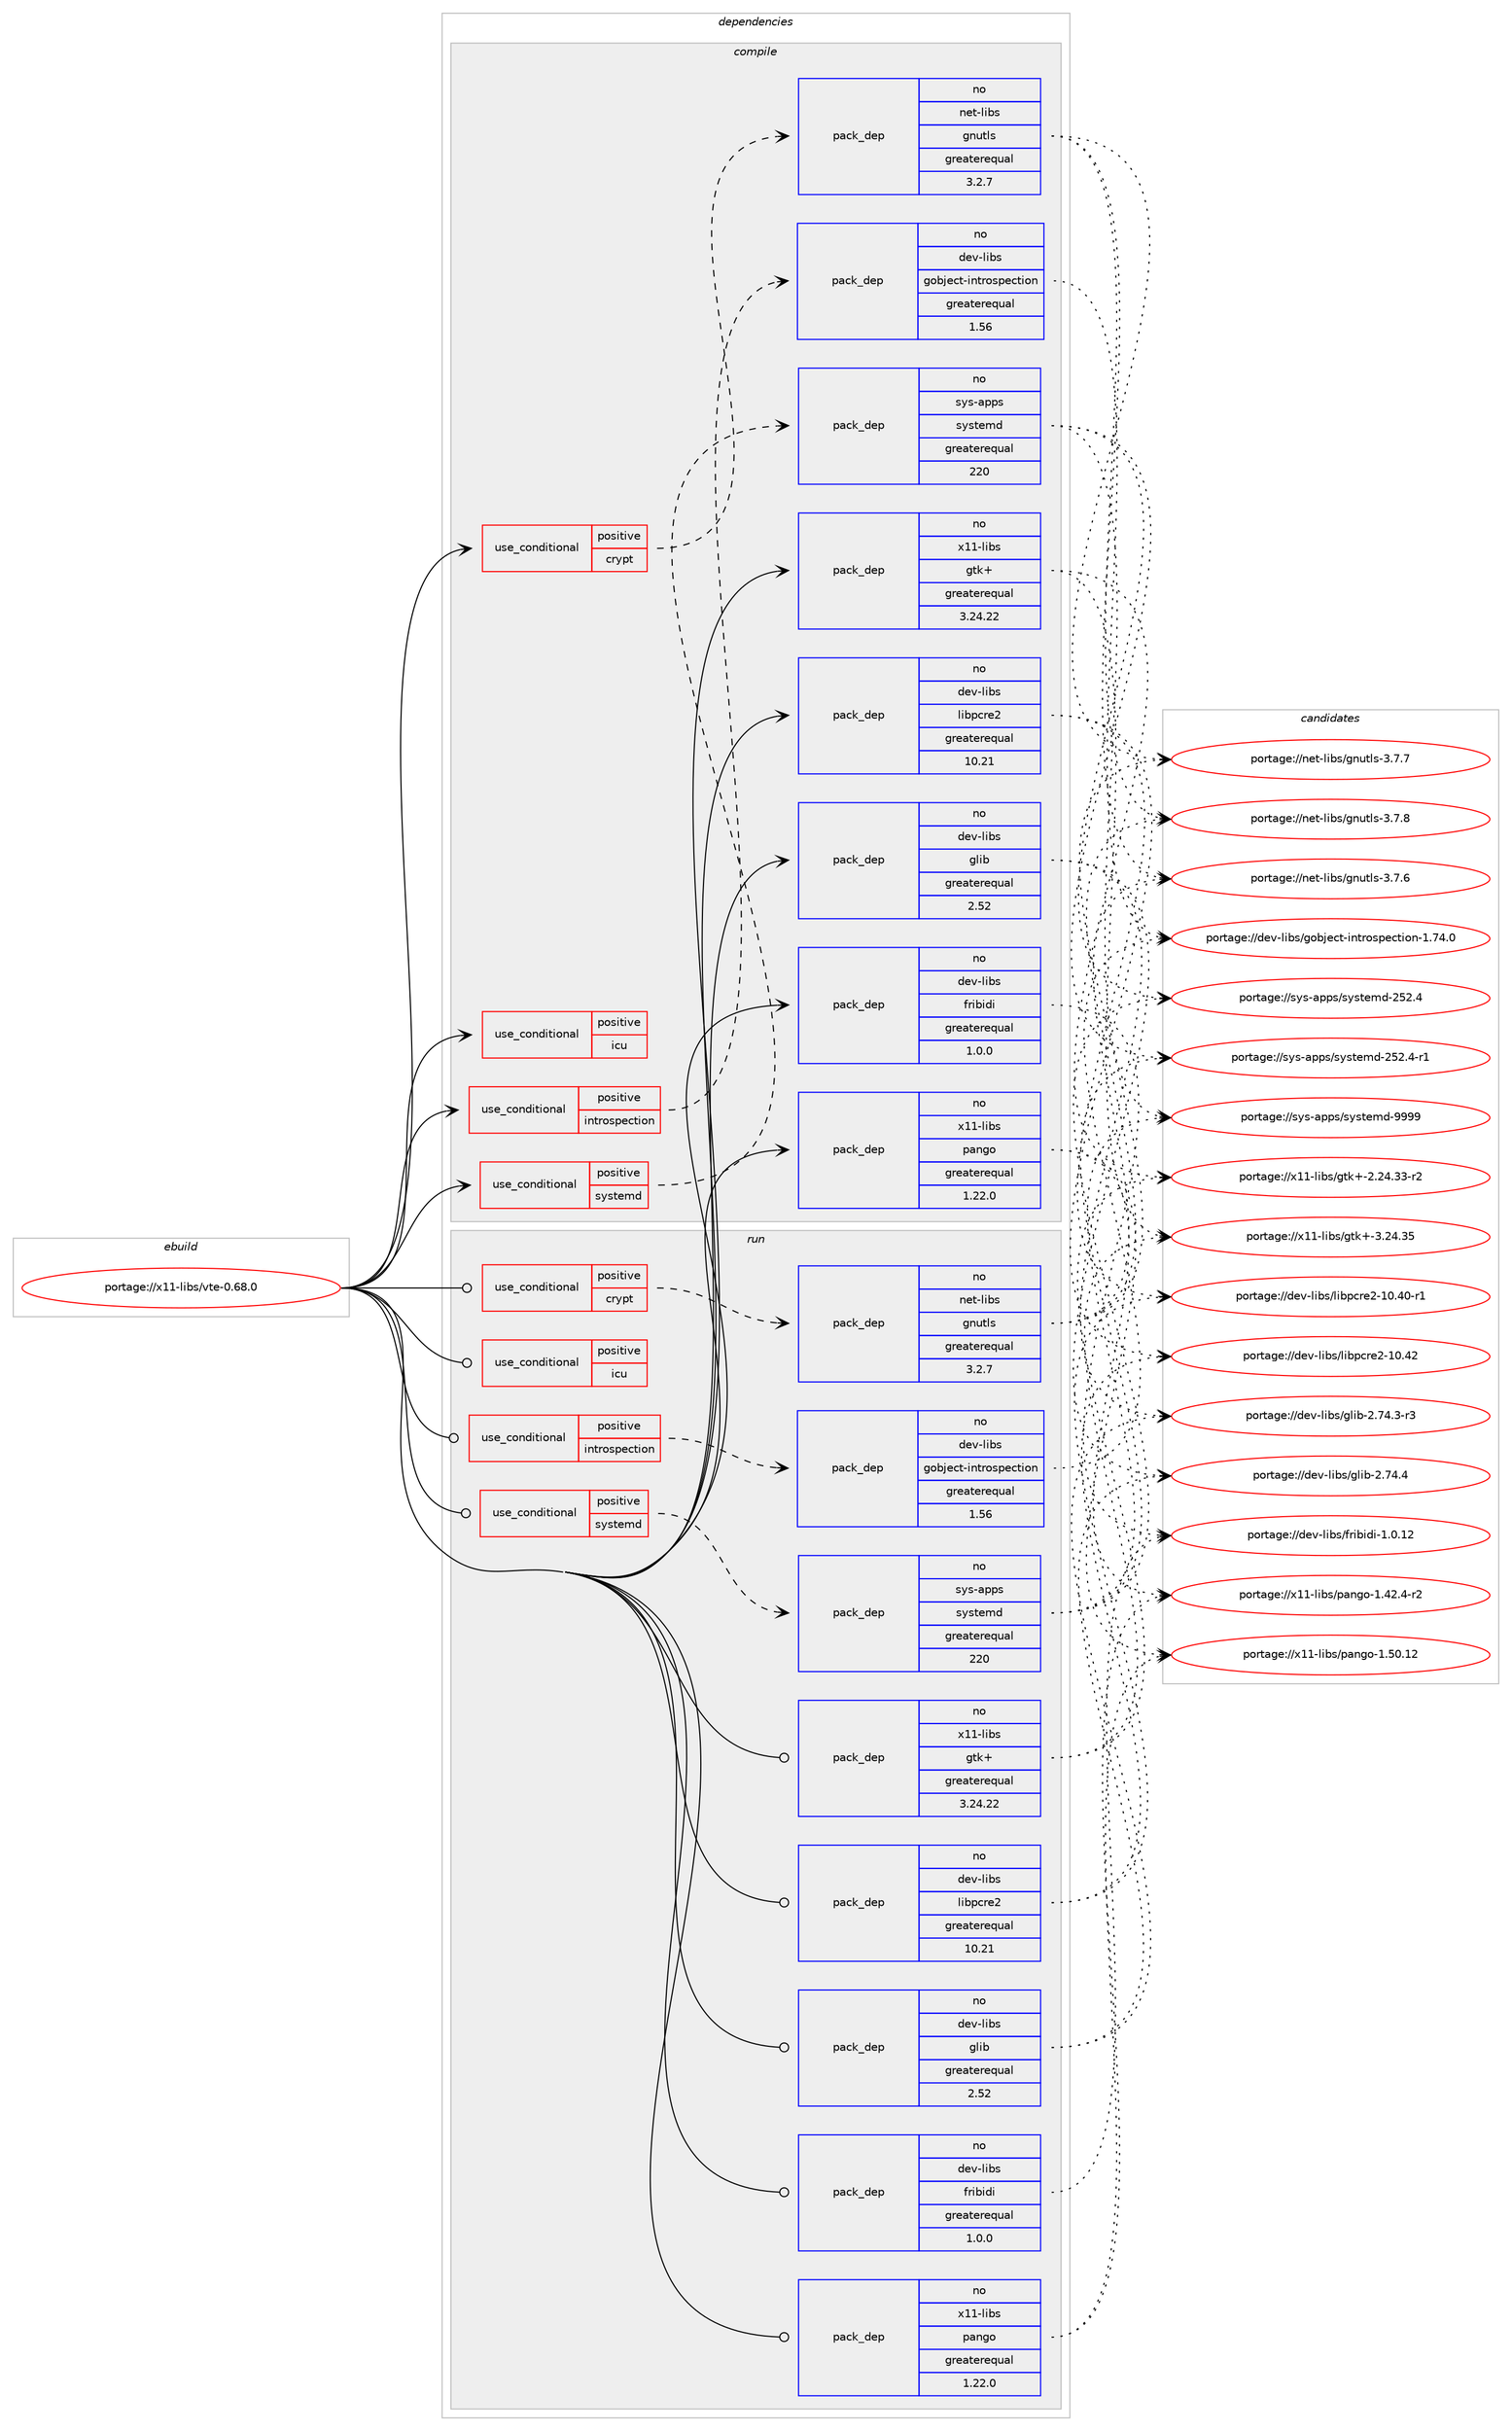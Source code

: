digraph prolog {

# *************
# Graph options
# *************

newrank=true;
concentrate=true;
compound=true;
graph [rankdir=LR,fontname=Helvetica,fontsize=10,ranksep=1.5];#, ranksep=2.5, nodesep=0.2];
edge  [arrowhead=vee];
node  [fontname=Helvetica,fontsize=10];

# **********
# The ebuild
# **********

subgraph cluster_leftcol {
color=gray;
rank=same;
label=<<i>ebuild</i>>;
id [label="portage://x11-libs/vte-0.68.0", color=red, width=4, href="../x11-libs/vte-0.68.0.svg"];
}

# ****************
# The dependencies
# ****************

subgraph cluster_midcol {
color=gray;
label=<<i>dependencies</i>>;
subgraph cluster_compile {
fillcolor="#eeeeee";
style=filled;
label=<<i>compile</i>>;
subgraph cond6693 {
dependency10693 [label=<<TABLE BORDER="0" CELLBORDER="1" CELLSPACING="0" CELLPADDING="4"><TR><TD ROWSPAN="3" CELLPADDING="10">use_conditional</TD></TR><TR><TD>positive</TD></TR><TR><TD>crypt</TD></TR></TABLE>>, shape=none, color=red];
subgraph pack3879 {
dependency10694 [label=<<TABLE BORDER="0" CELLBORDER="1" CELLSPACING="0" CELLPADDING="4" WIDTH="220"><TR><TD ROWSPAN="6" CELLPADDING="30">pack_dep</TD></TR><TR><TD WIDTH="110">no</TD></TR><TR><TD>net-libs</TD></TR><TR><TD>gnutls</TD></TR><TR><TD>greaterequal</TD></TR><TR><TD>3.2.7</TD></TR></TABLE>>, shape=none, color=blue];
}
dependency10693:e -> dependency10694:w [weight=20,style="dashed",arrowhead="vee"];
}
id:e -> dependency10693:w [weight=20,style="solid",arrowhead="vee"];
subgraph cond6694 {
dependency10695 [label=<<TABLE BORDER="0" CELLBORDER="1" CELLSPACING="0" CELLPADDING="4"><TR><TD ROWSPAN="3" CELLPADDING="10">use_conditional</TD></TR><TR><TD>positive</TD></TR><TR><TD>icu</TD></TR></TABLE>>, shape=none, color=red];
# *** BEGIN UNKNOWN DEPENDENCY TYPE (TODO) ***
# dependency10695 -> package_dependency(portage://x11-libs/vte-0.68.0,install,no,dev-libs,icu,none,[,,],any_same_slot,[])
# *** END UNKNOWN DEPENDENCY TYPE (TODO) ***

}
id:e -> dependency10695:w [weight=20,style="solid",arrowhead="vee"];
subgraph cond6695 {
dependency10696 [label=<<TABLE BORDER="0" CELLBORDER="1" CELLSPACING="0" CELLPADDING="4"><TR><TD ROWSPAN="3" CELLPADDING="10">use_conditional</TD></TR><TR><TD>positive</TD></TR><TR><TD>introspection</TD></TR></TABLE>>, shape=none, color=red];
subgraph pack3880 {
dependency10697 [label=<<TABLE BORDER="0" CELLBORDER="1" CELLSPACING="0" CELLPADDING="4" WIDTH="220"><TR><TD ROWSPAN="6" CELLPADDING="30">pack_dep</TD></TR><TR><TD WIDTH="110">no</TD></TR><TR><TD>dev-libs</TD></TR><TR><TD>gobject-introspection</TD></TR><TR><TD>greaterequal</TD></TR><TR><TD>1.56</TD></TR></TABLE>>, shape=none, color=blue];
}
dependency10696:e -> dependency10697:w [weight=20,style="dashed",arrowhead="vee"];
}
id:e -> dependency10696:w [weight=20,style="solid",arrowhead="vee"];
subgraph cond6696 {
dependency10698 [label=<<TABLE BORDER="0" CELLBORDER="1" CELLSPACING="0" CELLPADDING="4"><TR><TD ROWSPAN="3" CELLPADDING="10">use_conditional</TD></TR><TR><TD>positive</TD></TR><TR><TD>systemd</TD></TR></TABLE>>, shape=none, color=red];
subgraph pack3881 {
dependency10699 [label=<<TABLE BORDER="0" CELLBORDER="1" CELLSPACING="0" CELLPADDING="4" WIDTH="220"><TR><TD ROWSPAN="6" CELLPADDING="30">pack_dep</TD></TR><TR><TD WIDTH="110">no</TD></TR><TR><TD>sys-apps</TD></TR><TR><TD>systemd</TD></TR><TR><TD>greaterequal</TD></TR><TR><TD>220</TD></TR></TABLE>>, shape=none, color=blue];
}
dependency10698:e -> dependency10699:w [weight=20,style="dashed",arrowhead="vee"];
}
id:e -> dependency10698:w [weight=20,style="solid",arrowhead="vee"];
subgraph pack3882 {
dependency10700 [label=<<TABLE BORDER="0" CELLBORDER="1" CELLSPACING="0" CELLPADDING="4" WIDTH="220"><TR><TD ROWSPAN="6" CELLPADDING="30">pack_dep</TD></TR><TR><TD WIDTH="110">no</TD></TR><TR><TD>dev-libs</TD></TR><TR><TD>fribidi</TD></TR><TR><TD>greaterequal</TD></TR><TR><TD>1.0.0</TD></TR></TABLE>>, shape=none, color=blue];
}
id:e -> dependency10700:w [weight=20,style="solid",arrowhead="vee"];
subgraph pack3883 {
dependency10701 [label=<<TABLE BORDER="0" CELLBORDER="1" CELLSPACING="0" CELLPADDING="4" WIDTH="220"><TR><TD ROWSPAN="6" CELLPADDING="30">pack_dep</TD></TR><TR><TD WIDTH="110">no</TD></TR><TR><TD>dev-libs</TD></TR><TR><TD>glib</TD></TR><TR><TD>greaterequal</TD></TR><TR><TD>2.52</TD></TR></TABLE>>, shape=none, color=blue];
}
id:e -> dependency10701:w [weight=20,style="solid",arrowhead="vee"];
subgraph pack3884 {
dependency10702 [label=<<TABLE BORDER="0" CELLBORDER="1" CELLSPACING="0" CELLPADDING="4" WIDTH="220"><TR><TD ROWSPAN="6" CELLPADDING="30">pack_dep</TD></TR><TR><TD WIDTH="110">no</TD></TR><TR><TD>dev-libs</TD></TR><TR><TD>libpcre2</TD></TR><TR><TD>greaterequal</TD></TR><TR><TD>10.21</TD></TR></TABLE>>, shape=none, color=blue];
}
id:e -> dependency10702:w [weight=20,style="solid",arrowhead="vee"];
# *** BEGIN UNKNOWN DEPENDENCY TYPE (TODO) ***
# id -> package_dependency(portage://x11-libs/vte-0.68.0,install,no,sys-libs,zlib,none,[,,],[],[])
# *** END UNKNOWN DEPENDENCY TYPE (TODO) ***

subgraph pack3885 {
dependency10703 [label=<<TABLE BORDER="0" CELLBORDER="1" CELLSPACING="0" CELLPADDING="4" WIDTH="220"><TR><TD ROWSPAN="6" CELLPADDING="30">pack_dep</TD></TR><TR><TD WIDTH="110">no</TD></TR><TR><TD>x11-libs</TD></TR><TR><TD>gtk+</TD></TR><TR><TD>greaterequal</TD></TR><TR><TD>3.24.22</TD></TR></TABLE>>, shape=none, color=blue];
}
id:e -> dependency10703:w [weight=20,style="solid",arrowhead="vee"];
subgraph pack3886 {
dependency10704 [label=<<TABLE BORDER="0" CELLBORDER="1" CELLSPACING="0" CELLPADDING="4" WIDTH="220"><TR><TD ROWSPAN="6" CELLPADDING="30">pack_dep</TD></TR><TR><TD WIDTH="110">no</TD></TR><TR><TD>x11-libs</TD></TR><TR><TD>pango</TD></TR><TR><TD>greaterequal</TD></TR><TR><TD>1.22.0</TD></TR></TABLE>>, shape=none, color=blue];
}
id:e -> dependency10704:w [weight=20,style="solid",arrowhead="vee"];
# *** BEGIN UNKNOWN DEPENDENCY TYPE (TODO) ***
# id -> package_dependency(portage://x11-libs/vte-0.68.0,install,no,x11-libs,pango,none,[,,],[],[use(optenable(introspection),none)])
# *** END UNKNOWN DEPENDENCY TYPE (TODO) ***

}
subgraph cluster_compileandrun {
fillcolor="#eeeeee";
style=filled;
label=<<i>compile and run</i>>;
}
subgraph cluster_run {
fillcolor="#eeeeee";
style=filled;
label=<<i>run</i>>;
subgraph cond6697 {
dependency10705 [label=<<TABLE BORDER="0" CELLBORDER="1" CELLSPACING="0" CELLPADDING="4"><TR><TD ROWSPAN="3" CELLPADDING="10">use_conditional</TD></TR><TR><TD>positive</TD></TR><TR><TD>crypt</TD></TR></TABLE>>, shape=none, color=red];
subgraph pack3887 {
dependency10706 [label=<<TABLE BORDER="0" CELLBORDER="1" CELLSPACING="0" CELLPADDING="4" WIDTH="220"><TR><TD ROWSPAN="6" CELLPADDING="30">pack_dep</TD></TR><TR><TD WIDTH="110">no</TD></TR><TR><TD>net-libs</TD></TR><TR><TD>gnutls</TD></TR><TR><TD>greaterequal</TD></TR><TR><TD>3.2.7</TD></TR></TABLE>>, shape=none, color=blue];
}
dependency10705:e -> dependency10706:w [weight=20,style="dashed",arrowhead="vee"];
}
id:e -> dependency10705:w [weight=20,style="solid",arrowhead="odot"];
subgraph cond6698 {
dependency10707 [label=<<TABLE BORDER="0" CELLBORDER="1" CELLSPACING="0" CELLPADDING="4"><TR><TD ROWSPAN="3" CELLPADDING="10">use_conditional</TD></TR><TR><TD>positive</TD></TR><TR><TD>icu</TD></TR></TABLE>>, shape=none, color=red];
# *** BEGIN UNKNOWN DEPENDENCY TYPE (TODO) ***
# dependency10707 -> package_dependency(portage://x11-libs/vte-0.68.0,run,no,dev-libs,icu,none,[,,],any_same_slot,[])
# *** END UNKNOWN DEPENDENCY TYPE (TODO) ***

}
id:e -> dependency10707:w [weight=20,style="solid",arrowhead="odot"];
subgraph cond6699 {
dependency10708 [label=<<TABLE BORDER="0" CELLBORDER="1" CELLSPACING="0" CELLPADDING="4"><TR><TD ROWSPAN="3" CELLPADDING="10">use_conditional</TD></TR><TR><TD>positive</TD></TR><TR><TD>introspection</TD></TR></TABLE>>, shape=none, color=red];
subgraph pack3888 {
dependency10709 [label=<<TABLE BORDER="0" CELLBORDER="1" CELLSPACING="0" CELLPADDING="4" WIDTH="220"><TR><TD ROWSPAN="6" CELLPADDING="30">pack_dep</TD></TR><TR><TD WIDTH="110">no</TD></TR><TR><TD>dev-libs</TD></TR><TR><TD>gobject-introspection</TD></TR><TR><TD>greaterequal</TD></TR><TR><TD>1.56</TD></TR></TABLE>>, shape=none, color=blue];
}
dependency10708:e -> dependency10709:w [weight=20,style="dashed",arrowhead="vee"];
}
id:e -> dependency10708:w [weight=20,style="solid",arrowhead="odot"];
subgraph cond6700 {
dependency10710 [label=<<TABLE BORDER="0" CELLBORDER="1" CELLSPACING="0" CELLPADDING="4"><TR><TD ROWSPAN="3" CELLPADDING="10">use_conditional</TD></TR><TR><TD>positive</TD></TR><TR><TD>systemd</TD></TR></TABLE>>, shape=none, color=red];
subgraph pack3889 {
dependency10711 [label=<<TABLE BORDER="0" CELLBORDER="1" CELLSPACING="0" CELLPADDING="4" WIDTH="220"><TR><TD ROWSPAN="6" CELLPADDING="30">pack_dep</TD></TR><TR><TD WIDTH="110">no</TD></TR><TR><TD>sys-apps</TD></TR><TR><TD>systemd</TD></TR><TR><TD>greaterequal</TD></TR><TR><TD>220</TD></TR></TABLE>>, shape=none, color=blue];
}
dependency10710:e -> dependency10711:w [weight=20,style="dashed",arrowhead="vee"];
}
id:e -> dependency10710:w [weight=20,style="solid",arrowhead="odot"];
subgraph pack3890 {
dependency10712 [label=<<TABLE BORDER="0" CELLBORDER="1" CELLSPACING="0" CELLPADDING="4" WIDTH="220"><TR><TD ROWSPAN="6" CELLPADDING="30">pack_dep</TD></TR><TR><TD WIDTH="110">no</TD></TR><TR><TD>dev-libs</TD></TR><TR><TD>fribidi</TD></TR><TR><TD>greaterequal</TD></TR><TR><TD>1.0.0</TD></TR></TABLE>>, shape=none, color=blue];
}
id:e -> dependency10712:w [weight=20,style="solid",arrowhead="odot"];
subgraph pack3891 {
dependency10713 [label=<<TABLE BORDER="0" CELLBORDER="1" CELLSPACING="0" CELLPADDING="4" WIDTH="220"><TR><TD ROWSPAN="6" CELLPADDING="30">pack_dep</TD></TR><TR><TD WIDTH="110">no</TD></TR><TR><TD>dev-libs</TD></TR><TR><TD>glib</TD></TR><TR><TD>greaterequal</TD></TR><TR><TD>2.52</TD></TR></TABLE>>, shape=none, color=blue];
}
id:e -> dependency10713:w [weight=20,style="solid",arrowhead="odot"];
subgraph pack3892 {
dependency10714 [label=<<TABLE BORDER="0" CELLBORDER="1" CELLSPACING="0" CELLPADDING="4" WIDTH="220"><TR><TD ROWSPAN="6" CELLPADDING="30">pack_dep</TD></TR><TR><TD WIDTH="110">no</TD></TR><TR><TD>dev-libs</TD></TR><TR><TD>libpcre2</TD></TR><TR><TD>greaterequal</TD></TR><TR><TD>10.21</TD></TR></TABLE>>, shape=none, color=blue];
}
id:e -> dependency10714:w [weight=20,style="solid",arrowhead="odot"];
# *** BEGIN UNKNOWN DEPENDENCY TYPE (TODO) ***
# id -> package_dependency(portage://x11-libs/vte-0.68.0,run,no,sys-libs,zlib,none,[,,],[],[])
# *** END UNKNOWN DEPENDENCY TYPE (TODO) ***

subgraph pack3893 {
dependency10715 [label=<<TABLE BORDER="0" CELLBORDER="1" CELLSPACING="0" CELLPADDING="4" WIDTH="220"><TR><TD ROWSPAN="6" CELLPADDING="30">pack_dep</TD></TR><TR><TD WIDTH="110">no</TD></TR><TR><TD>x11-libs</TD></TR><TR><TD>gtk+</TD></TR><TR><TD>greaterequal</TD></TR><TR><TD>3.24.22</TD></TR></TABLE>>, shape=none, color=blue];
}
id:e -> dependency10715:w [weight=20,style="solid",arrowhead="odot"];
subgraph pack3894 {
dependency10716 [label=<<TABLE BORDER="0" CELLBORDER="1" CELLSPACING="0" CELLPADDING="4" WIDTH="220"><TR><TD ROWSPAN="6" CELLPADDING="30">pack_dep</TD></TR><TR><TD WIDTH="110">no</TD></TR><TR><TD>x11-libs</TD></TR><TR><TD>pango</TD></TR><TR><TD>greaterequal</TD></TR><TR><TD>1.22.0</TD></TR></TABLE>>, shape=none, color=blue];
}
id:e -> dependency10716:w [weight=20,style="solid",arrowhead="odot"];
# *** BEGIN UNKNOWN DEPENDENCY TYPE (TODO) ***
# id -> package_dependency(portage://x11-libs/vte-0.68.0,run,no,x11-libs,pango,none,[,,],[],[use(optenable(introspection),none)])
# *** END UNKNOWN DEPENDENCY TYPE (TODO) ***

}
}

# **************
# The candidates
# **************

subgraph cluster_choices {
rank=same;
color=gray;
label=<<i>candidates</i>>;

subgraph choice3879 {
color=black;
nodesep=1;
choice110101116451081059811547103110117116108115455146554654 [label="portage://net-libs/gnutls-3.7.6", color=red, width=4,href="../net-libs/gnutls-3.7.6.svg"];
choice110101116451081059811547103110117116108115455146554655 [label="portage://net-libs/gnutls-3.7.7", color=red, width=4,href="../net-libs/gnutls-3.7.7.svg"];
choice110101116451081059811547103110117116108115455146554656 [label="portage://net-libs/gnutls-3.7.8", color=red, width=4,href="../net-libs/gnutls-3.7.8.svg"];
dependency10694:e -> choice110101116451081059811547103110117116108115455146554654:w [style=dotted,weight="100"];
dependency10694:e -> choice110101116451081059811547103110117116108115455146554655:w [style=dotted,weight="100"];
dependency10694:e -> choice110101116451081059811547103110117116108115455146554656:w [style=dotted,weight="100"];
}
subgraph choice3880 {
color=black;
nodesep=1;
choice1001011184510810598115471031119810610199116451051101161141111151121019911610511111045494655524648 [label="portage://dev-libs/gobject-introspection-1.74.0", color=red, width=4,href="../dev-libs/gobject-introspection-1.74.0.svg"];
dependency10697:e -> choice1001011184510810598115471031119810610199116451051101161141111151121019911610511111045494655524648:w [style=dotted,weight="100"];
}
subgraph choice3881 {
color=black;
nodesep=1;
choice115121115459711211211547115121115116101109100455053504652 [label="portage://sys-apps/systemd-252.4", color=red, width=4,href="../sys-apps/systemd-252.4.svg"];
choice1151211154597112112115471151211151161011091004550535046524511449 [label="portage://sys-apps/systemd-252.4-r1", color=red, width=4,href="../sys-apps/systemd-252.4-r1.svg"];
choice1151211154597112112115471151211151161011091004557575757 [label="portage://sys-apps/systemd-9999", color=red, width=4,href="../sys-apps/systemd-9999.svg"];
dependency10699:e -> choice115121115459711211211547115121115116101109100455053504652:w [style=dotted,weight="100"];
dependency10699:e -> choice1151211154597112112115471151211151161011091004550535046524511449:w [style=dotted,weight="100"];
dependency10699:e -> choice1151211154597112112115471151211151161011091004557575757:w [style=dotted,weight="100"];
}
subgraph choice3882 {
color=black;
nodesep=1;
choice1001011184510810598115471021141059810510010545494648464950 [label="portage://dev-libs/fribidi-1.0.12", color=red, width=4,href="../dev-libs/fribidi-1.0.12.svg"];
dependency10700:e -> choice1001011184510810598115471021141059810510010545494648464950:w [style=dotted,weight="100"];
}
subgraph choice3883 {
color=black;
nodesep=1;
choice10010111845108105981154710310810598455046555246514511451 [label="portage://dev-libs/glib-2.74.3-r3", color=red, width=4,href="../dev-libs/glib-2.74.3-r3.svg"];
choice1001011184510810598115471031081059845504655524652 [label="portage://dev-libs/glib-2.74.4", color=red, width=4,href="../dev-libs/glib-2.74.4.svg"];
dependency10701:e -> choice10010111845108105981154710310810598455046555246514511451:w [style=dotted,weight="100"];
dependency10701:e -> choice1001011184510810598115471031081059845504655524652:w [style=dotted,weight="100"];
}
subgraph choice3884 {
color=black;
nodesep=1;
choice1001011184510810598115471081059811299114101504549484652484511449 [label="portage://dev-libs/libpcre2-10.40-r1", color=red, width=4,href="../dev-libs/libpcre2-10.40-r1.svg"];
choice100101118451081059811547108105981129911410150454948465250 [label="portage://dev-libs/libpcre2-10.42", color=red, width=4,href="../dev-libs/libpcre2-10.42.svg"];
dependency10702:e -> choice1001011184510810598115471081059811299114101504549484652484511449:w [style=dotted,weight="100"];
dependency10702:e -> choice100101118451081059811547108105981129911410150454948465250:w [style=dotted,weight="100"];
}
subgraph choice3885 {
color=black;
nodesep=1;
choice12049494510810598115471031161074345504650524651514511450 [label="portage://x11-libs/gtk+-2.24.33-r2", color=red, width=4,href="../x11-libs/gtk+-2.24.33-r2.svg"];
choice1204949451081059811547103116107434551465052465153 [label="portage://x11-libs/gtk+-3.24.35", color=red, width=4,href="../x11-libs/gtk+-3.24.35.svg"];
dependency10703:e -> choice12049494510810598115471031161074345504650524651514511450:w [style=dotted,weight="100"];
dependency10703:e -> choice1204949451081059811547103116107434551465052465153:w [style=dotted,weight="100"];
}
subgraph choice3886 {
color=black;
nodesep=1;
choice120494945108105981154711297110103111454946525046524511450 [label="portage://x11-libs/pango-1.42.4-r2", color=red, width=4,href="../x11-libs/pango-1.42.4-r2.svg"];
choice1204949451081059811547112971101031114549465348464950 [label="portage://x11-libs/pango-1.50.12", color=red, width=4,href="../x11-libs/pango-1.50.12.svg"];
dependency10704:e -> choice120494945108105981154711297110103111454946525046524511450:w [style=dotted,weight="100"];
dependency10704:e -> choice1204949451081059811547112971101031114549465348464950:w [style=dotted,weight="100"];
}
subgraph choice3887 {
color=black;
nodesep=1;
choice110101116451081059811547103110117116108115455146554654 [label="portage://net-libs/gnutls-3.7.6", color=red, width=4,href="../net-libs/gnutls-3.7.6.svg"];
choice110101116451081059811547103110117116108115455146554655 [label="portage://net-libs/gnutls-3.7.7", color=red, width=4,href="../net-libs/gnutls-3.7.7.svg"];
choice110101116451081059811547103110117116108115455146554656 [label="portage://net-libs/gnutls-3.7.8", color=red, width=4,href="../net-libs/gnutls-3.7.8.svg"];
dependency10706:e -> choice110101116451081059811547103110117116108115455146554654:w [style=dotted,weight="100"];
dependency10706:e -> choice110101116451081059811547103110117116108115455146554655:w [style=dotted,weight="100"];
dependency10706:e -> choice110101116451081059811547103110117116108115455146554656:w [style=dotted,weight="100"];
}
subgraph choice3888 {
color=black;
nodesep=1;
choice1001011184510810598115471031119810610199116451051101161141111151121019911610511111045494655524648 [label="portage://dev-libs/gobject-introspection-1.74.0", color=red, width=4,href="../dev-libs/gobject-introspection-1.74.0.svg"];
dependency10709:e -> choice1001011184510810598115471031119810610199116451051101161141111151121019911610511111045494655524648:w [style=dotted,weight="100"];
}
subgraph choice3889 {
color=black;
nodesep=1;
choice115121115459711211211547115121115116101109100455053504652 [label="portage://sys-apps/systemd-252.4", color=red, width=4,href="../sys-apps/systemd-252.4.svg"];
choice1151211154597112112115471151211151161011091004550535046524511449 [label="portage://sys-apps/systemd-252.4-r1", color=red, width=4,href="../sys-apps/systemd-252.4-r1.svg"];
choice1151211154597112112115471151211151161011091004557575757 [label="portage://sys-apps/systemd-9999", color=red, width=4,href="../sys-apps/systemd-9999.svg"];
dependency10711:e -> choice115121115459711211211547115121115116101109100455053504652:w [style=dotted,weight="100"];
dependency10711:e -> choice1151211154597112112115471151211151161011091004550535046524511449:w [style=dotted,weight="100"];
dependency10711:e -> choice1151211154597112112115471151211151161011091004557575757:w [style=dotted,weight="100"];
}
subgraph choice3890 {
color=black;
nodesep=1;
choice1001011184510810598115471021141059810510010545494648464950 [label="portage://dev-libs/fribidi-1.0.12", color=red, width=4,href="../dev-libs/fribidi-1.0.12.svg"];
dependency10712:e -> choice1001011184510810598115471021141059810510010545494648464950:w [style=dotted,weight="100"];
}
subgraph choice3891 {
color=black;
nodesep=1;
choice10010111845108105981154710310810598455046555246514511451 [label="portage://dev-libs/glib-2.74.3-r3", color=red, width=4,href="../dev-libs/glib-2.74.3-r3.svg"];
choice1001011184510810598115471031081059845504655524652 [label="portage://dev-libs/glib-2.74.4", color=red, width=4,href="../dev-libs/glib-2.74.4.svg"];
dependency10713:e -> choice10010111845108105981154710310810598455046555246514511451:w [style=dotted,weight="100"];
dependency10713:e -> choice1001011184510810598115471031081059845504655524652:w [style=dotted,weight="100"];
}
subgraph choice3892 {
color=black;
nodesep=1;
choice1001011184510810598115471081059811299114101504549484652484511449 [label="portage://dev-libs/libpcre2-10.40-r1", color=red, width=4,href="../dev-libs/libpcre2-10.40-r1.svg"];
choice100101118451081059811547108105981129911410150454948465250 [label="portage://dev-libs/libpcre2-10.42", color=red, width=4,href="../dev-libs/libpcre2-10.42.svg"];
dependency10714:e -> choice1001011184510810598115471081059811299114101504549484652484511449:w [style=dotted,weight="100"];
dependency10714:e -> choice100101118451081059811547108105981129911410150454948465250:w [style=dotted,weight="100"];
}
subgraph choice3893 {
color=black;
nodesep=1;
choice12049494510810598115471031161074345504650524651514511450 [label="portage://x11-libs/gtk+-2.24.33-r2", color=red, width=4,href="../x11-libs/gtk+-2.24.33-r2.svg"];
choice1204949451081059811547103116107434551465052465153 [label="portage://x11-libs/gtk+-3.24.35", color=red, width=4,href="../x11-libs/gtk+-3.24.35.svg"];
dependency10715:e -> choice12049494510810598115471031161074345504650524651514511450:w [style=dotted,weight="100"];
dependency10715:e -> choice1204949451081059811547103116107434551465052465153:w [style=dotted,weight="100"];
}
subgraph choice3894 {
color=black;
nodesep=1;
choice120494945108105981154711297110103111454946525046524511450 [label="portage://x11-libs/pango-1.42.4-r2", color=red, width=4,href="../x11-libs/pango-1.42.4-r2.svg"];
choice1204949451081059811547112971101031114549465348464950 [label="portage://x11-libs/pango-1.50.12", color=red, width=4,href="../x11-libs/pango-1.50.12.svg"];
dependency10716:e -> choice120494945108105981154711297110103111454946525046524511450:w [style=dotted,weight="100"];
dependency10716:e -> choice1204949451081059811547112971101031114549465348464950:w [style=dotted,weight="100"];
}
}

}
